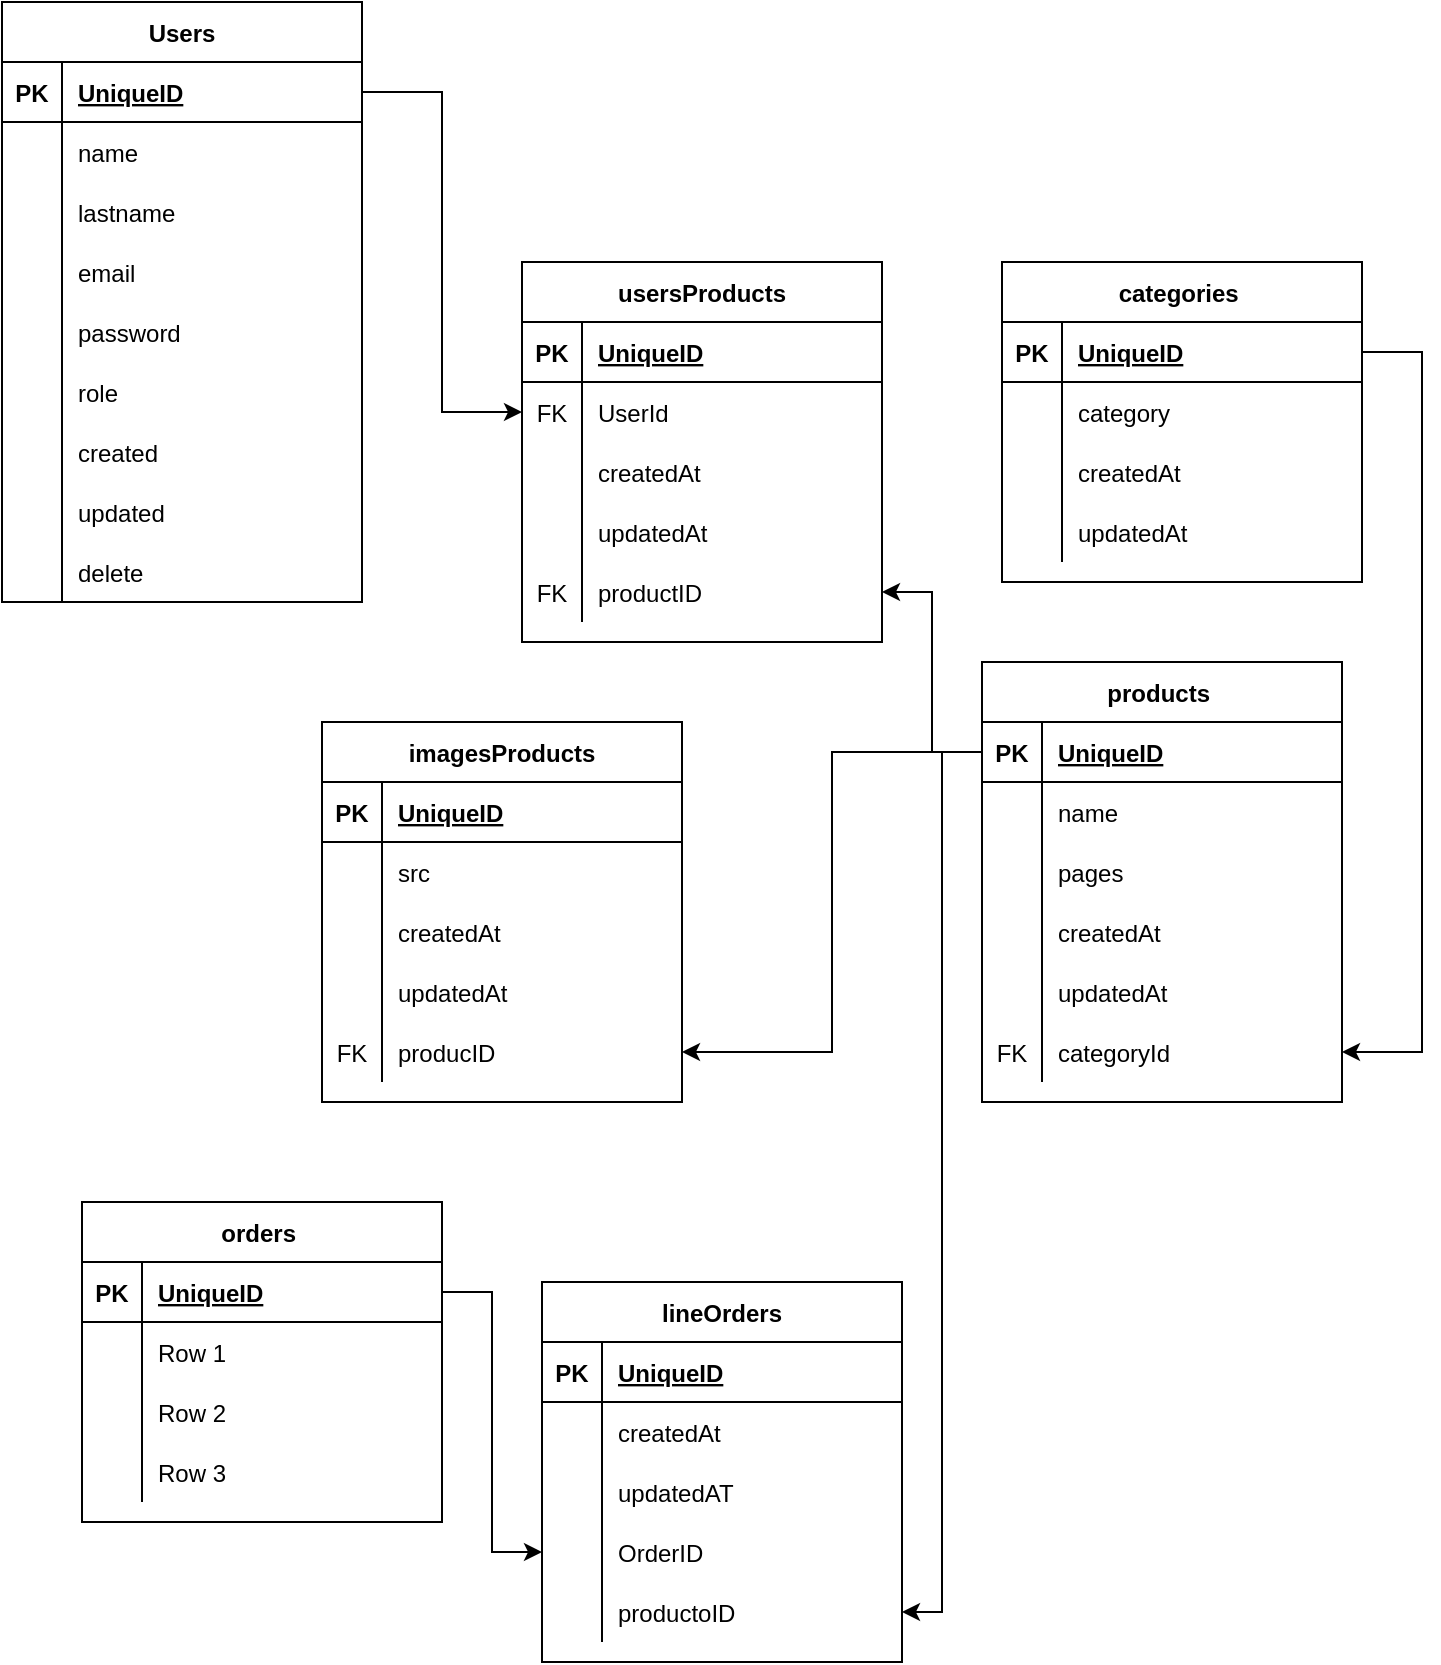 <mxfile version="14.4.8"><diagram id="wdU_R_w-4YhpzuKH8OA1" Name="Page-1"><mxGraphModel dx="1422" dy="766" grid="1" gridSize="10" guides="1" tooltips="1" connect="1" arrows="1" fold="1" page="1" pageScale="1" pageWidth="827" pageHeight="1169" math="0" shadow="0"><root><mxCell id="0"/><mxCell id="1" parent="0"/><mxCell id="D_lFzFRM88dTBD8EVdif-1" value="Users" style="shape=table;startSize=30;container=1;collapsible=1;childLayout=tableLayout;fixedRows=1;rowLines=0;fontStyle=1;align=center;resizeLast=1;" vertex="1" parent="1"><mxGeometry x="40" y="40" width="180" height="300" as="geometry"/></mxCell><mxCell id="D_lFzFRM88dTBD8EVdif-2" value="" style="shape=partialRectangle;collapsible=0;dropTarget=0;pointerEvents=0;fillColor=none;top=0;left=0;bottom=1;right=0;points=[[0,0.5],[1,0.5]];portConstraint=eastwest;" vertex="1" parent="D_lFzFRM88dTBD8EVdif-1"><mxGeometry y="30" width="180" height="30" as="geometry"/></mxCell><mxCell id="D_lFzFRM88dTBD8EVdif-3" value="PK" style="shape=partialRectangle;connectable=0;fillColor=none;top=0;left=0;bottom=0;right=0;fontStyle=1;overflow=hidden;" vertex="1" parent="D_lFzFRM88dTBD8EVdif-2"><mxGeometry width="30" height="30" as="geometry"/></mxCell><mxCell id="D_lFzFRM88dTBD8EVdif-4" value="UniqueID" style="shape=partialRectangle;connectable=0;fillColor=none;top=0;left=0;bottom=0;right=0;align=left;spacingLeft=6;fontStyle=5;overflow=hidden;" vertex="1" parent="D_lFzFRM88dTBD8EVdif-2"><mxGeometry x="30" width="150" height="30" as="geometry"/></mxCell><mxCell id="D_lFzFRM88dTBD8EVdif-5" value="" style="shape=partialRectangle;collapsible=0;dropTarget=0;pointerEvents=0;fillColor=none;top=0;left=0;bottom=0;right=0;points=[[0,0.5],[1,0.5]];portConstraint=eastwest;" vertex="1" parent="D_lFzFRM88dTBD8EVdif-1"><mxGeometry y="60" width="180" height="30" as="geometry"/></mxCell><mxCell id="D_lFzFRM88dTBD8EVdif-6" value="" style="shape=partialRectangle;connectable=0;fillColor=none;top=0;left=0;bottom=0;right=0;editable=1;overflow=hidden;" vertex="1" parent="D_lFzFRM88dTBD8EVdif-5"><mxGeometry width="30" height="30" as="geometry"/></mxCell><mxCell id="D_lFzFRM88dTBD8EVdif-7" value="name" style="shape=partialRectangle;connectable=0;fillColor=none;top=0;left=0;bottom=0;right=0;align=left;spacingLeft=6;overflow=hidden;" vertex="1" parent="D_lFzFRM88dTBD8EVdif-5"><mxGeometry x="30" width="150" height="30" as="geometry"/></mxCell><mxCell id="D_lFzFRM88dTBD8EVdif-8" value="" style="shape=partialRectangle;collapsible=0;dropTarget=0;pointerEvents=0;fillColor=none;top=0;left=0;bottom=0;right=0;points=[[0,0.5],[1,0.5]];portConstraint=eastwest;" vertex="1" parent="D_lFzFRM88dTBD8EVdif-1"><mxGeometry y="90" width="180" height="30" as="geometry"/></mxCell><mxCell id="D_lFzFRM88dTBD8EVdif-9" value="" style="shape=partialRectangle;connectable=0;fillColor=none;top=0;left=0;bottom=0;right=0;editable=1;overflow=hidden;" vertex="1" parent="D_lFzFRM88dTBD8EVdif-8"><mxGeometry width="30" height="30" as="geometry"/></mxCell><mxCell id="D_lFzFRM88dTBD8EVdif-10" value="lastname" style="shape=partialRectangle;connectable=0;fillColor=none;top=0;left=0;bottom=0;right=0;align=left;spacingLeft=6;overflow=hidden;" vertex="1" parent="D_lFzFRM88dTBD8EVdif-8"><mxGeometry x="30" width="150" height="30" as="geometry"/></mxCell><mxCell id="D_lFzFRM88dTBD8EVdif-11" value="" style="shape=partialRectangle;collapsible=0;dropTarget=0;pointerEvents=0;fillColor=none;top=0;left=0;bottom=0;right=0;points=[[0,0.5],[1,0.5]];portConstraint=eastwest;" vertex="1" parent="D_lFzFRM88dTBD8EVdif-1"><mxGeometry y="120" width="180" height="30" as="geometry"/></mxCell><mxCell id="D_lFzFRM88dTBD8EVdif-12" value="" style="shape=partialRectangle;connectable=0;fillColor=none;top=0;left=0;bottom=0;right=0;editable=1;overflow=hidden;" vertex="1" parent="D_lFzFRM88dTBD8EVdif-11"><mxGeometry width="30" height="30" as="geometry"/></mxCell><mxCell id="D_lFzFRM88dTBD8EVdif-13" value="email" style="shape=partialRectangle;connectable=0;fillColor=none;top=0;left=0;bottom=0;right=0;align=left;spacingLeft=6;overflow=hidden;" vertex="1" parent="D_lFzFRM88dTBD8EVdif-11"><mxGeometry x="30" width="150" height="30" as="geometry"/></mxCell><mxCell id="D_lFzFRM88dTBD8EVdif-29" value="" style="shape=partialRectangle;collapsible=0;dropTarget=0;pointerEvents=0;fillColor=none;top=0;left=0;bottom=0;right=0;points=[[0,0.5],[1,0.5]];portConstraint=eastwest;" vertex="1" parent="D_lFzFRM88dTBD8EVdif-1"><mxGeometry y="150" width="180" height="30" as="geometry"/></mxCell><mxCell id="D_lFzFRM88dTBD8EVdif-30" value="" style="shape=partialRectangle;connectable=0;fillColor=none;top=0;left=0;bottom=0;right=0;editable=1;overflow=hidden;" vertex="1" parent="D_lFzFRM88dTBD8EVdif-29"><mxGeometry width="30" height="30" as="geometry"/></mxCell><mxCell id="D_lFzFRM88dTBD8EVdif-31" value="password" style="shape=partialRectangle;connectable=0;fillColor=none;top=0;left=0;bottom=0;right=0;align=left;spacingLeft=6;overflow=hidden;" vertex="1" parent="D_lFzFRM88dTBD8EVdif-29"><mxGeometry x="30" width="150" height="30" as="geometry"/></mxCell><mxCell id="D_lFzFRM88dTBD8EVdif-48" value="" style="shape=partialRectangle;collapsible=0;dropTarget=0;pointerEvents=0;fillColor=none;top=0;left=0;bottom=0;right=0;points=[[0,0.5],[1,0.5]];portConstraint=eastwest;" vertex="1" parent="D_lFzFRM88dTBD8EVdif-1"><mxGeometry y="180" width="180" height="30" as="geometry"/></mxCell><mxCell id="D_lFzFRM88dTBD8EVdif-49" value="" style="shape=partialRectangle;connectable=0;fillColor=none;top=0;left=0;bottom=0;right=0;editable=1;overflow=hidden;" vertex="1" parent="D_lFzFRM88dTBD8EVdif-48"><mxGeometry width="30" height="30" as="geometry"/></mxCell><mxCell id="D_lFzFRM88dTBD8EVdif-50" value="role" style="shape=partialRectangle;connectable=0;fillColor=none;top=0;left=0;bottom=0;right=0;align=left;spacingLeft=6;overflow=hidden;" vertex="1" parent="D_lFzFRM88dTBD8EVdif-48"><mxGeometry x="30" width="150" height="30" as="geometry"/></mxCell><mxCell id="D_lFzFRM88dTBD8EVdif-51" value="" style="shape=partialRectangle;collapsible=0;dropTarget=0;pointerEvents=0;fillColor=none;top=0;left=0;bottom=0;right=0;points=[[0,0.5],[1,0.5]];portConstraint=eastwest;" vertex="1" parent="D_lFzFRM88dTBD8EVdif-1"><mxGeometry y="210" width="180" height="30" as="geometry"/></mxCell><mxCell id="D_lFzFRM88dTBD8EVdif-52" value="" style="shape=partialRectangle;connectable=0;fillColor=none;top=0;left=0;bottom=0;right=0;editable=1;overflow=hidden;" vertex="1" parent="D_lFzFRM88dTBD8EVdif-51"><mxGeometry width="30" height="30" as="geometry"/></mxCell><mxCell id="D_lFzFRM88dTBD8EVdif-53" value="created" style="shape=partialRectangle;connectable=0;fillColor=none;top=0;left=0;bottom=0;right=0;align=left;spacingLeft=6;overflow=hidden;" vertex="1" parent="D_lFzFRM88dTBD8EVdif-51"><mxGeometry x="30" width="150" height="30" as="geometry"/></mxCell><mxCell id="D_lFzFRM88dTBD8EVdif-54" value="" style="shape=partialRectangle;collapsible=0;dropTarget=0;pointerEvents=0;fillColor=none;top=0;left=0;bottom=0;right=0;points=[[0,0.5],[1,0.5]];portConstraint=eastwest;" vertex="1" parent="D_lFzFRM88dTBD8EVdif-1"><mxGeometry y="240" width="180" height="30" as="geometry"/></mxCell><mxCell id="D_lFzFRM88dTBD8EVdif-55" value="" style="shape=partialRectangle;connectable=0;fillColor=none;top=0;left=0;bottom=0;right=0;editable=1;overflow=hidden;" vertex="1" parent="D_lFzFRM88dTBD8EVdif-54"><mxGeometry width="30" height="30" as="geometry"/></mxCell><mxCell id="D_lFzFRM88dTBD8EVdif-56" value="updated" style="shape=partialRectangle;connectable=0;fillColor=none;top=0;left=0;bottom=0;right=0;align=left;spacingLeft=6;overflow=hidden;" vertex="1" parent="D_lFzFRM88dTBD8EVdif-54"><mxGeometry x="30" width="150" height="30" as="geometry"/></mxCell><mxCell id="D_lFzFRM88dTBD8EVdif-57" value="" style="shape=partialRectangle;collapsible=0;dropTarget=0;pointerEvents=0;fillColor=none;top=0;left=0;bottom=0;right=0;points=[[0,0.5],[1,0.5]];portConstraint=eastwest;" vertex="1" parent="D_lFzFRM88dTBD8EVdif-1"><mxGeometry y="270" width="180" height="30" as="geometry"/></mxCell><mxCell id="D_lFzFRM88dTBD8EVdif-58" value="" style="shape=partialRectangle;connectable=0;fillColor=none;top=0;left=0;bottom=0;right=0;editable=1;overflow=hidden;" vertex="1" parent="D_lFzFRM88dTBD8EVdif-57"><mxGeometry width="30" height="30" as="geometry"/></mxCell><mxCell id="D_lFzFRM88dTBD8EVdif-59" value="delete" style="shape=partialRectangle;connectable=0;fillColor=none;top=0;left=0;bottom=0;right=0;align=left;spacingLeft=6;overflow=hidden;" vertex="1" parent="D_lFzFRM88dTBD8EVdif-57"><mxGeometry x="30" width="150" height="30" as="geometry"/></mxCell><mxCell id="D_lFzFRM88dTBD8EVdif-102" style="edgeStyle=orthogonalEdgeStyle;rounded=0;orthogonalLoop=1;jettySize=auto;html=1;entryX=1;entryY=0.5;entryDx=0;entryDy=0;exitX=1;exitY=0.5;exitDx=0;exitDy=0;" edge="1" parent="1" source="D_lFzFRM88dTBD8EVdif-61" target="D_lFzFRM88dTBD8EVdif-83"><mxGeometry relative="1" as="geometry"><Array as="points"><mxPoint x="750" y="215"/><mxPoint x="750" y="565"/></Array></mxGeometry></mxCell><mxCell id="D_lFzFRM88dTBD8EVdif-60" value="categories " style="shape=table;startSize=30;container=1;collapsible=1;childLayout=tableLayout;fixedRows=1;rowLines=0;fontStyle=1;align=center;resizeLast=1;" vertex="1" parent="1"><mxGeometry x="540" y="170" width="180" height="160" as="geometry"/></mxCell><mxCell id="D_lFzFRM88dTBD8EVdif-61" value="" style="shape=partialRectangle;collapsible=0;dropTarget=0;pointerEvents=0;fillColor=none;top=0;left=0;bottom=1;right=0;points=[[0,0.5],[1,0.5]];portConstraint=eastwest;" vertex="1" parent="D_lFzFRM88dTBD8EVdif-60"><mxGeometry y="30" width="180" height="30" as="geometry"/></mxCell><mxCell id="D_lFzFRM88dTBD8EVdif-62" value="PK" style="shape=partialRectangle;connectable=0;fillColor=none;top=0;left=0;bottom=0;right=0;fontStyle=1;overflow=hidden;" vertex="1" parent="D_lFzFRM88dTBD8EVdif-61"><mxGeometry width="30" height="30" as="geometry"/></mxCell><mxCell id="D_lFzFRM88dTBD8EVdif-63" value="UniqueID" style="shape=partialRectangle;connectable=0;fillColor=none;top=0;left=0;bottom=0;right=0;align=left;spacingLeft=6;fontStyle=5;overflow=hidden;" vertex="1" parent="D_lFzFRM88dTBD8EVdif-61"><mxGeometry x="30" width="150" height="30" as="geometry"/></mxCell><mxCell id="D_lFzFRM88dTBD8EVdif-64" value="" style="shape=partialRectangle;collapsible=0;dropTarget=0;pointerEvents=0;fillColor=none;top=0;left=0;bottom=0;right=0;points=[[0,0.5],[1,0.5]];portConstraint=eastwest;" vertex="1" parent="D_lFzFRM88dTBD8EVdif-60"><mxGeometry y="60" width="180" height="30" as="geometry"/></mxCell><mxCell id="D_lFzFRM88dTBD8EVdif-65" value="" style="shape=partialRectangle;connectable=0;fillColor=none;top=0;left=0;bottom=0;right=0;editable=1;overflow=hidden;" vertex="1" parent="D_lFzFRM88dTBD8EVdif-64"><mxGeometry width="30" height="30" as="geometry"/></mxCell><mxCell id="D_lFzFRM88dTBD8EVdif-66" value="category" style="shape=partialRectangle;connectable=0;fillColor=none;top=0;left=0;bottom=0;right=0;align=left;spacingLeft=6;overflow=hidden;" vertex="1" parent="D_lFzFRM88dTBD8EVdif-64"><mxGeometry x="30" width="150" height="30" as="geometry"/></mxCell><mxCell id="D_lFzFRM88dTBD8EVdif-136" value="" style="shape=partialRectangle;collapsible=0;dropTarget=0;pointerEvents=0;fillColor=none;top=0;left=0;bottom=0;right=0;points=[[0,0.5],[1,0.5]];portConstraint=eastwest;" vertex="1" parent="D_lFzFRM88dTBD8EVdif-60"><mxGeometry y="90" width="180" height="30" as="geometry"/></mxCell><mxCell id="D_lFzFRM88dTBD8EVdif-137" value="" style="shape=partialRectangle;connectable=0;fillColor=none;top=0;left=0;bottom=0;right=0;editable=1;overflow=hidden;" vertex="1" parent="D_lFzFRM88dTBD8EVdif-136"><mxGeometry width="30" height="30" as="geometry"/></mxCell><mxCell id="D_lFzFRM88dTBD8EVdif-138" value="createdAt" style="shape=partialRectangle;connectable=0;fillColor=none;top=0;left=0;bottom=0;right=0;align=left;spacingLeft=6;overflow=hidden;" vertex="1" parent="D_lFzFRM88dTBD8EVdif-136"><mxGeometry x="30" width="150" height="30" as="geometry"/></mxCell><mxCell id="D_lFzFRM88dTBD8EVdif-139" value="" style="shape=partialRectangle;collapsible=0;dropTarget=0;pointerEvents=0;fillColor=none;top=0;left=0;bottom=0;right=0;points=[[0,0.5],[1,0.5]];portConstraint=eastwest;" vertex="1" parent="D_lFzFRM88dTBD8EVdif-60"><mxGeometry y="120" width="180" height="30" as="geometry"/></mxCell><mxCell id="D_lFzFRM88dTBD8EVdif-140" value="" style="shape=partialRectangle;connectable=0;fillColor=none;top=0;left=0;bottom=0;right=0;editable=1;overflow=hidden;" vertex="1" parent="D_lFzFRM88dTBD8EVdif-139"><mxGeometry width="30" height="30" as="geometry"/></mxCell><mxCell id="D_lFzFRM88dTBD8EVdif-141" value="updatedAt" style="shape=partialRectangle;connectable=0;fillColor=none;top=0;left=0;bottom=0;right=0;align=left;spacingLeft=6;overflow=hidden;" vertex="1" parent="D_lFzFRM88dTBD8EVdif-139"><mxGeometry x="30" width="150" height="30" as="geometry"/></mxCell><mxCell id="D_lFzFRM88dTBD8EVdif-73" value="products " style="shape=table;startSize=30;container=1;collapsible=1;childLayout=tableLayout;fixedRows=1;rowLines=0;fontStyle=1;align=center;resizeLast=1;" vertex="1" parent="1"><mxGeometry x="530" y="370" width="180" height="220" as="geometry"/></mxCell><mxCell id="D_lFzFRM88dTBD8EVdif-74" value="" style="shape=partialRectangle;collapsible=0;dropTarget=0;pointerEvents=0;fillColor=none;top=0;left=0;bottom=1;right=0;points=[[0,0.5],[1,0.5]];portConstraint=eastwest;" vertex="1" parent="D_lFzFRM88dTBD8EVdif-73"><mxGeometry y="30" width="180" height="30" as="geometry"/></mxCell><mxCell id="D_lFzFRM88dTBD8EVdif-75" value="PK" style="shape=partialRectangle;connectable=0;fillColor=none;top=0;left=0;bottom=0;right=0;fontStyle=1;overflow=hidden;" vertex="1" parent="D_lFzFRM88dTBD8EVdif-74"><mxGeometry width="30" height="30" as="geometry"/></mxCell><mxCell id="D_lFzFRM88dTBD8EVdif-76" value="UniqueID" style="shape=partialRectangle;connectable=0;fillColor=none;top=0;left=0;bottom=0;right=0;align=left;spacingLeft=6;fontStyle=5;overflow=hidden;" vertex="1" parent="D_lFzFRM88dTBD8EVdif-74"><mxGeometry x="30" width="150" height="30" as="geometry"/></mxCell><mxCell id="D_lFzFRM88dTBD8EVdif-77" value="" style="shape=partialRectangle;collapsible=0;dropTarget=0;pointerEvents=0;fillColor=none;top=0;left=0;bottom=0;right=0;points=[[0,0.5],[1,0.5]];portConstraint=eastwest;" vertex="1" parent="D_lFzFRM88dTBD8EVdif-73"><mxGeometry y="60" width="180" height="30" as="geometry"/></mxCell><mxCell id="D_lFzFRM88dTBD8EVdif-78" value="" style="shape=partialRectangle;connectable=0;fillColor=none;top=0;left=0;bottom=0;right=0;editable=1;overflow=hidden;" vertex="1" parent="D_lFzFRM88dTBD8EVdif-77"><mxGeometry width="30" height="30" as="geometry"/></mxCell><mxCell id="D_lFzFRM88dTBD8EVdif-79" value="name" style="shape=partialRectangle;connectable=0;fillColor=none;top=0;left=0;bottom=0;right=0;align=left;spacingLeft=6;overflow=hidden;" vertex="1" parent="D_lFzFRM88dTBD8EVdif-77"><mxGeometry x="30" width="150" height="30" as="geometry"/></mxCell><mxCell id="D_lFzFRM88dTBD8EVdif-80" value="" style="shape=partialRectangle;collapsible=0;dropTarget=0;pointerEvents=0;fillColor=none;top=0;left=0;bottom=0;right=0;points=[[0,0.5],[1,0.5]];portConstraint=eastwest;" vertex="1" parent="D_lFzFRM88dTBD8EVdif-73"><mxGeometry y="90" width="180" height="30" as="geometry"/></mxCell><mxCell id="D_lFzFRM88dTBD8EVdif-81" value="" style="shape=partialRectangle;connectable=0;fillColor=none;top=0;left=0;bottom=0;right=0;editable=1;overflow=hidden;" vertex="1" parent="D_lFzFRM88dTBD8EVdif-80"><mxGeometry width="30" height="30" as="geometry"/></mxCell><mxCell id="D_lFzFRM88dTBD8EVdif-82" value="pages" style="shape=partialRectangle;connectable=0;fillColor=none;top=0;left=0;bottom=0;right=0;align=left;spacingLeft=6;overflow=hidden;" vertex="1" parent="D_lFzFRM88dTBD8EVdif-80"><mxGeometry x="30" width="150" height="30" as="geometry"/></mxCell><mxCell id="D_lFzFRM88dTBD8EVdif-130" value="" style="shape=partialRectangle;collapsible=0;dropTarget=0;pointerEvents=0;fillColor=none;top=0;left=0;bottom=0;right=0;points=[[0,0.5],[1,0.5]];portConstraint=eastwest;" vertex="1" parent="D_lFzFRM88dTBD8EVdif-73"><mxGeometry y="120" width="180" height="30" as="geometry"/></mxCell><mxCell id="D_lFzFRM88dTBD8EVdif-131" value="" style="shape=partialRectangle;connectable=0;fillColor=none;top=0;left=0;bottom=0;right=0;editable=1;overflow=hidden;" vertex="1" parent="D_lFzFRM88dTBD8EVdif-130"><mxGeometry width="30" height="30" as="geometry"/></mxCell><mxCell id="D_lFzFRM88dTBD8EVdif-132" value="createdAt" style="shape=partialRectangle;connectable=0;fillColor=none;top=0;left=0;bottom=0;right=0;align=left;spacingLeft=6;overflow=hidden;" vertex="1" parent="D_lFzFRM88dTBD8EVdif-130"><mxGeometry x="30" width="150" height="30" as="geometry"/></mxCell><mxCell id="D_lFzFRM88dTBD8EVdif-133" value="" style="shape=partialRectangle;collapsible=0;dropTarget=0;pointerEvents=0;fillColor=none;top=0;left=0;bottom=0;right=0;points=[[0,0.5],[1,0.5]];portConstraint=eastwest;" vertex="1" parent="D_lFzFRM88dTBD8EVdif-73"><mxGeometry y="150" width="180" height="30" as="geometry"/></mxCell><mxCell id="D_lFzFRM88dTBD8EVdif-134" value="" style="shape=partialRectangle;connectable=0;fillColor=none;top=0;left=0;bottom=0;right=0;editable=1;overflow=hidden;" vertex="1" parent="D_lFzFRM88dTBD8EVdif-133"><mxGeometry width="30" height="30" as="geometry"/></mxCell><mxCell id="D_lFzFRM88dTBD8EVdif-135" value="updatedAt" style="shape=partialRectangle;connectable=0;fillColor=none;top=0;left=0;bottom=0;right=0;align=left;spacingLeft=6;overflow=hidden;" vertex="1" parent="D_lFzFRM88dTBD8EVdif-133"><mxGeometry x="30" width="150" height="30" as="geometry"/></mxCell><mxCell id="D_lFzFRM88dTBD8EVdif-83" value="" style="shape=partialRectangle;collapsible=0;dropTarget=0;pointerEvents=0;fillColor=none;top=0;left=0;bottom=0;right=0;points=[[0,0.5],[1,0.5]];portConstraint=eastwest;" vertex="1" parent="D_lFzFRM88dTBD8EVdif-73"><mxGeometry y="180" width="180" height="30" as="geometry"/></mxCell><mxCell id="D_lFzFRM88dTBD8EVdif-84" value="FK" style="shape=partialRectangle;connectable=0;fillColor=none;top=0;left=0;bottom=0;right=0;editable=1;overflow=hidden;" vertex="1" parent="D_lFzFRM88dTBD8EVdif-83"><mxGeometry width="30" height="30" as="geometry"/></mxCell><mxCell id="D_lFzFRM88dTBD8EVdif-85" value="categoryId" style="shape=partialRectangle;connectable=0;fillColor=none;top=0;left=0;bottom=0;right=0;align=left;spacingLeft=6;overflow=hidden;" vertex="1" parent="D_lFzFRM88dTBD8EVdif-83"><mxGeometry x="30" width="150" height="30" as="geometry"/></mxCell><mxCell id="D_lFzFRM88dTBD8EVdif-86" value="usersProducts" style="shape=table;startSize=30;container=1;collapsible=1;childLayout=tableLayout;fixedRows=1;rowLines=0;fontStyle=1;align=center;resizeLast=1;" vertex="1" parent="1"><mxGeometry x="300" y="170" width="180" height="190" as="geometry"/></mxCell><mxCell id="D_lFzFRM88dTBD8EVdif-87" value="" style="shape=partialRectangle;collapsible=0;dropTarget=0;pointerEvents=0;fillColor=none;top=0;left=0;bottom=1;right=0;points=[[0,0.5],[1,0.5]];portConstraint=eastwest;" vertex="1" parent="D_lFzFRM88dTBD8EVdif-86"><mxGeometry y="30" width="180" height="30" as="geometry"/></mxCell><mxCell id="D_lFzFRM88dTBD8EVdif-88" value="PK" style="shape=partialRectangle;connectable=0;fillColor=none;top=0;left=0;bottom=0;right=0;fontStyle=1;overflow=hidden;" vertex="1" parent="D_lFzFRM88dTBD8EVdif-87"><mxGeometry width="30" height="30" as="geometry"/></mxCell><mxCell id="D_lFzFRM88dTBD8EVdif-89" value="UniqueID" style="shape=partialRectangle;connectable=0;fillColor=none;top=0;left=0;bottom=0;right=0;align=left;spacingLeft=6;fontStyle=5;overflow=hidden;" vertex="1" parent="D_lFzFRM88dTBD8EVdif-87"><mxGeometry x="30" width="150" height="30" as="geometry"/></mxCell><mxCell id="D_lFzFRM88dTBD8EVdif-93" value="" style="shape=partialRectangle;collapsible=0;dropTarget=0;pointerEvents=0;fillColor=none;top=0;left=0;bottom=0;right=0;points=[[0,0.5],[1,0.5]];portConstraint=eastwest;" vertex="1" parent="D_lFzFRM88dTBD8EVdif-86"><mxGeometry y="60" width="180" height="30" as="geometry"/></mxCell><mxCell id="D_lFzFRM88dTBD8EVdif-94" value="FK" style="shape=partialRectangle;connectable=0;fillColor=none;top=0;left=0;bottom=0;right=0;editable=1;overflow=hidden;" vertex="1" parent="D_lFzFRM88dTBD8EVdif-93"><mxGeometry width="30" height="30" as="geometry"/></mxCell><mxCell id="D_lFzFRM88dTBD8EVdif-95" value="UserId" style="shape=partialRectangle;connectable=0;fillColor=none;top=0;left=0;bottom=0;right=0;align=left;spacingLeft=6;overflow=hidden;" vertex="1" parent="D_lFzFRM88dTBD8EVdif-93"><mxGeometry x="30" width="150" height="30" as="geometry"/></mxCell><mxCell id="D_lFzFRM88dTBD8EVdif-152" value="" style="shape=partialRectangle;collapsible=0;dropTarget=0;pointerEvents=0;fillColor=none;top=0;left=0;bottom=0;right=0;points=[[0,0.5],[1,0.5]];portConstraint=eastwest;" vertex="1" parent="D_lFzFRM88dTBD8EVdif-86"><mxGeometry y="90" width="180" height="30" as="geometry"/></mxCell><mxCell id="D_lFzFRM88dTBD8EVdif-153" value="" style="shape=partialRectangle;connectable=0;fillColor=none;top=0;left=0;bottom=0;right=0;editable=1;overflow=hidden;" vertex="1" parent="D_lFzFRM88dTBD8EVdif-152"><mxGeometry width="30" height="30" as="geometry"/></mxCell><mxCell id="D_lFzFRM88dTBD8EVdif-154" value="createdAt" style="shape=partialRectangle;connectable=0;fillColor=none;top=0;left=0;bottom=0;right=0;align=left;spacingLeft=6;overflow=hidden;" vertex="1" parent="D_lFzFRM88dTBD8EVdif-152"><mxGeometry x="30" width="150" height="30" as="geometry"/></mxCell><mxCell id="D_lFzFRM88dTBD8EVdif-155" value="" style="shape=partialRectangle;collapsible=0;dropTarget=0;pointerEvents=0;fillColor=none;top=0;left=0;bottom=0;right=0;points=[[0,0.5],[1,0.5]];portConstraint=eastwest;" vertex="1" parent="D_lFzFRM88dTBD8EVdif-86"><mxGeometry y="120" width="180" height="30" as="geometry"/></mxCell><mxCell id="D_lFzFRM88dTBD8EVdif-156" value="" style="shape=partialRectangle;connectable=0;fillColor=none;top=0;left=0;bottom=0;right=0;editable=1;overflow=hidden;" vertex="1" parent="D_lFzFRM88dTBD8EVdif-155"><mxGeometry width="30" height="30" as="geometry"/></mxCell><mxCell id="D_lFzFRM88dTBD8EVdif-157" value="updatedAt" style="shape=partialRectangle;connectable=0;fillColor=none;top=0;left=0;bottom=0;right=0;align=left;spacingLeft=6;overflow=hidden;" vertex="1" parent="D_lFzFRM88dTBD8EVdif-155"><mxGeometry x="30" width="150" height="30" as="geometry"/></mxCell><mxCell id="D_lFzFRM88dTBD8EVdif-96" value="" style="shape=partialRectangle;collapsible=0;dropTarget=0;pointerEvents=0;fillColor=none;top=0;left=0;bottom=0;right=0;points=[[0,0.5],[1,0.5]];portConstraint=eastwest;" vertex="1" parent="D_lFzFRM88dTBD8EVdif-86"><mxGeometry y="150" width="180" height="30" as="geometry"/></mxCell><mxCell id="D_lFzFRM88dTBD8EVdif-97" value="FK" style="shape=partialRectangle;connectable=0;fillColor=none;top=0;left=0;bottom=0;right=0;editable=1;overflow=hidden;" vertex="1" parent="D_lFzFRM88dTBD8EVdif-96"><mxGeometry width="30" height="30" as="geometry"/></mxCell><mxCell id="D_lFzFRM88dTBD8EVdif-98" value="productID" style="shape=partialRectangle;connectable=0;fillColor=none;top=0;left=0;bottom=0;right=0;align=left;spacingLeft=6;overflow=hidden;" vertex="1" parent="D_lFzFRM88dTBD8EVdif-96"><mxGeometry x="30" width="150" height="30" as="geometry"/></mxCell><mxCell id="D_lFzFRM88dTBD8EVdif-100" style="edgeStyle=orthogonalEdgeStyle;rounded=0;orthogonalLoop=1;jettySize=auto;html=1;exitX=1;exitY=0.5;exitDx=0;exitDy=0;entryX=0;entryY=0.5;entryDx=0;entryDy=0;" edge="1" parent="1" source="D_lFzFRM88dTBD8EVdif-2" target="D_lFzFRM88dTBD8EVdif-93"><mxGeometry relative="1" as="geometry"/></mxCell><mxCell id="D_lFzFRM88dTBD8EVdif-101" style="edgeStyle=orthogonalEdgeStyle;rounded=0;orthogonalLoop=1;jettySize=auto;html=1;exitX=0;exitY=0.5;exitDx=0;exitDy=0;" edge="1" parent="1" source="D_lFzFRM88dTBD8EVdif-74" target="D_lFzFRM88dTBD8EVdif-96"><mxGeometry relative="1" as="geometry"/></mxCell><mxCell id="D_lFzFRM88dTBD8EVdif-103" value="imagesProducts" style="shape=table;startSize=30;container=1;collapsible=1;childLayout=tableLayout;fixedRows=1;rowLines=0;fontStyle=1;align=center;resizeLast=1;" vertex="1" parent="1"><mxGeometry x="200" y="400" width="180" height="190" as="geometry"/></mxCell><mxCell id="D_lFzFRM88dTBD8EVdif-104" value="" style="shape=partialRectangle;collapsible=0;dropTarget=0;pointerEvents=0;fillColor=none;top=0;left=0;bottom=1;right=0;points=[[0,0.5],[1,0.5]];portConstraint=eastwest;" vertex="1" parent="D_lFzFRM88dTBD8EVdif-103"><mxGeometry y="30" width="180" height="30" as="geometry"/></mxCell><mxCell id="D_lFzFRM88dTBD8EVdif-105" value="PK" style="shape=partialRectangle;connectable=0;fillColor=none;top=0;left=0;bottom=0;right=0;fontStyle=1;overflow=hidden;" vertex="1" parent="D_lFzFRM88dTBD8EVdif-104"><mxGeometry width="30" height="30" as="geometry"/></mxCell><mxCell id="D_lFzFRM88dTBD8EVdif-106" value="UniqueID" style="shape=partialRectangle;connectable=0;fillColor=none;top=0;left=0;bottom=0;right=0;align=left;spacingLeft=6;fontStyle=5;overflow=hidden;" vertex="1" parent="D_lFzFRM88dTBD8EVdif-104"><mxGeometry x="30" width="150" height="30" as="geometry"/></mxCell><mxCell id="D_lFzFRM88dTBD8EVdif-107" value="" style="shape=partialRectangle;collapsible=0;dropTarget=0;pointerEvents=0;fillColor=none;top=0;left=0;bottom=0;right=0;points=[[0,0.5],[1,0.5]];portConstraint=eastwest;" vertex="1" parent="D_lFzFRM88dTBD8EVdif-103"><mxGeometry y="60" width="180" height="30" as="geometry"/></mxCell><mxCell id="D_lFzFRM88dTBD8EVdif-108" value="" style="shape=partialRectangle;connectable=0;fillColor=none;top=0;left=0;bottom=0;right=0;editable=1;overflow=hidden;" vertex="1" parent="D_lFzFRM88dTBD8EVdif-107"><mxGeometry width="30" height="30" as="geometry"/></mxCell><mxCell id="D_lFzFRM88dTBD8EVdif-109" value="src" style="shape=partialRectangle;connectable=0;fillColor=none;top=0;left=0;bottom=0;right=0;align=left;spacingLeft=6;overflow=hidden;" vertex="1" parent="D_lFzFRM88dTBD8EVdif-107"><mxGeometry x="30" width="150" height="30" as="geometry"/></mxCell><mxCell id="D_lFzFRM88dTBD8EVdif-168" value="" style="shape=partialRectangle;collapsible=0;dropTarget=0;pointerEvents=0;fillColor=none;top=0;left=0;bottom=0;right=0;points=[[0,0.5],[1,0.5]];portConstraint=eastwest;" vertex="1" parent="D_lFzFRM88dTBD8EVdif-103"><mxGeometry y="90" width="180" height="30" as="geometry"/></mxCell><mxCell id="D_lFzFRM88dTBD8EVdif-169" value="" style="shape=partialRectangle;connectable=0;fillColor=none;top=0;left=0;bottom=0;right=0;editable=1;overflow=hidden;" vertex="1" parent="D_lFzFRM88dTBD8EVdif-168"><mxGeometry width="30" height="30" as="geometry"/></mxCell><mxCell id="D_lFzFRM88dTBD8EVdif-170" value="createdAt" style="shape=partialRectangle;connectable=0;fillColor=none;top=0;left=0;bottom=0;right=0;align=left;spacingLeft=6;overflow=hidden;" vertex="1" parent="D_lFzFRM88dTBD8EVdif-168"><mxGeometry x="30" width="150" height="30" as="geometry"/></mxCell><mxCell id="D_lFzFRM88dTBD8EVdif-171" value="" style="shape=partialRectangle;collapsible=0;dropTarget=0;pointerEvents=0;fillColor=none;top=0;left=0;bottom=0;right=0;points=[[0,0.5],[1,0.5]];portConstraint=eastwest;" vertex="1" parent="D_lFzFRM88dTBD8EVdif-103"><mxGeometry y="120" width="180" height="30" as="geometry"/></mxCell><mxCell id="D_lFzFRM88dTBD8EVdif-172" value="" style="shape=partialRectangle;connectable=0;fillColor=none;top=0;left=0;bottom=0;right=0;editable=1;overflow=hidden;" vertex="1" parent="D_lFzFRM88dTBD8EVdif-171"><mxGeometry width="30" height="30" as="geometry"/></mxCell><mxCell id="D_lFzFRM88dTBD8EVdif-173" value="updatedAt" style="shape=partialRectangle;connectable=0;fillColor=none;top=0;left=0;bottom=0;right=0;align=left;spacingLeft=6;overflow=hidden;" vertex="1" parent="D_lFzFRM88dTBD8EVdif-171"><mxGeometry x="30" width="150" height="30" as="geometry"/></mxCell><mxCell id="D_lFzFRM88dTBD8EVdif-110" value="" style="shape=partialRectangle;collapsible=0;dropTarget=0;pointerEvents=0;fillColor=none;top=0;left=0;bottom=0;right=0;points=[[0,0.5],[1,0.5]];portConstraint=eastwest;" vertex="1" parent="D_lFzFRM88dTBD8EVdif-103"><mxGeometry y="150" width="180" height="30" as="geometry"/></mxCell><mxCell id="D_lFzFRM88dTBD8EVdif-111" value="FK" style="shape=partialRectangle;connectable=0;fillColor=none;top=0;left=0;bottom=0;right=0;editable=1;overflow=hidden;" vertex="1" parent="D_lFzFRM88dTBD8EVdif-110"><mxGeometry width="30" height="30" as="geometry"/></mxCell><mxCell id="D_lFzFRM88dTBD8EVdif-112" value="producID" style="shape=partialRectangle;connectable=0;fillColor=none;top=0;left=0;bottom=0;right=0;align=left;spacingLeft=6;overflow=hidden;" vertex="1" parent="D_lFzFRM88dTBD8EVdif-110"><mxGeometry x="30" width="150" height="30" as="geometry"/></mxCell><mxCell id="D_lFzFRM88dTBD8EVdif-116" style="edgeStyle=orthogonalEdgeStyle;rounded=0;orthogonalLoop=1;jettySize=auto;html=1;entryX=1;entryY=0.5;entryDx=0;entryDy=0;" edge="1" parent="1" source="D_lFzFRM88dTBD8EVdif-74" target="D_lFzFRM88dTBD8EVdif-110"><mxGeometry relative="1" as="geometry"/></mxCell><mxCell id="D_lFzFRM88dTBD8EVdif-117" value="orders " style="shape=table;startSize=30;container=1;collapsible=1;childLayout=tableLayout;fixedRows=1;rowLines=0;fontStyle=1;align=center;resizeLast=1;" vertex="1" parent="1"><mxGeometry x="80" y="640" width="180" height="160" as="geometry"/></mxCell><mxCell id="D_lFzFRM88dTBD8EVdif-118" value="" style="shape=partialRectangle;collapsible=0;dropTarget=0;pointerEvents=0;fillColor=none;top=0;left=0;bottom=1;right=0;points=[[0,0.5],[1,0.5]];portConstraint=eastwest;" vertex="1" parent="D_lFzFRM88dTBD8EVdif-117"><mxGeometry y="30" width="180" height="30" as="geometry"/></mxCell><mxCell id="D_lFzFRM88dTBD8EVdif-119" value="PK" style="shape=partialRectangle;connectable=0;fillColor=none;top=0;left=0;bottom=0;right=0;fontStyle=1;overflow=hidden;" vertex="1" parent="D_lFzFRM88dTBD8EVdif-118"><mxGeometry width="30" height="30" as="geometry"/></mxCell><mxCell id="D_lFzFRM88dTBD8EVdif-120" value="UniqueID" style="shape=partialRectangle;connectable=0;fillColor=none;top=0;left=0;bottom=0;right=0;align=left;spacingLeft=6;fontStyle=5;overflow=hidden;" vertex="1" parent="D_lFzFRM88dTBD8EVdif-118"><mxGeometry x="30" width="150" height="30" as="geometry"/></mxCell><mxCell id="D_lFzFRM88dTBD8EVdif-121" value="" style="shape=partialRectangle;collapsible=0;dropTarget=0;pointerEvents=0;fillColor=none;top=0;left=0;bottom=0;right=0;points=[[0,0.5],[1,0.5]];portConstraint=eastwest;" vertex="1" parent="D_lFzFRM88dTBD8EVdif-117"><mxGeometry y="60" width="180" height="30" as="geometry"/></mxCell><mxCell id="D_lFzFRM88dTBD8EVdif-122" value="" style="shape=partialRectangle;connectable=0;fillColor=none;top=0;left=0;bottom=0;right=0;editable=1;overflow=hidden;" vertex="1" parent="D_lFzFRM88dTBD8EVdif-121"><mxGeometry width="30" height="30" as="geometry"/></mxCell><mxCell id="D_lFzFRM88dTBD8EVdif-123" value="Row 1" style="shape=partialRectangle;connectable=0;fillColor=none;top=0;left=0;bottom=0;right=0;align=left;spacingLeft=6;overflow=hidden;" vertex="1" parent="D_lFzFRM88dTBD8EVdif-121"><mxGeometry x="30" width="150" height="30" as="geometry"/></mxCell><mxCell id="D_lFzFRM88dTBD8EVdif-124" value="" style="shape=partialRectangle;collapsible=0;dropTarget=0;pointerEvents=0;fillColor=none;top=0;left=0;bottom=0;right=0;points=[[0,0.5],[1,0.5]];portConstraint=eastwest;" vertex="1" parent="D_lFzFRM88dTBD8EVdif-117"><mxGeometry y="90" width="180" height="30" as="geometry"/></mxCell><mxCell id="D_lFzFRM88dTBD8EVdif-125" value="" style="shape=partialRectangle;connectable=0;fillColor=none;top=0;left=0;bottom=0;right=0;editable=1;overflow=hidden;" vertex="1" parent="D_lFzFRM88dTBD8EVdif-124"><mxGeometry width="30" height="30" as="geometry"/></mxCell><mxCell id="D_lFzFRM88dTBD8EVdif-126" value="Row 2" style="shape=partialRectangle;connectable=0;fillColor=none;top=0;left=0;bottom=0;right=0;align=left;spacingLeft=6;overflow=hidden;" vertex="1" parent="D_lFzFRM88dTBD8EVdif-124"><mxGeometry x="30" width="150" height="30" as="geometry"/></mxCell><mxCell id="D_lFzFRM88dTBD8EVdif-127" value="" style="shape=partialRectangle;collapsible=0;dropTarget=0;pointerEvents=0;fillColor=none;top=0;left=0;bottom=0;right=0;points=[[0,0.5],[1,0.5]];portConstraint=eastwest;" vertex="1" parent="D_lFzFRM88dTBD8EVdif-117"><mxGeometry y="120" width="180" height="30" as="geometry"/></mxCell><mxCell id="D_lFzFRM88dTBD8EVdif-128" value="" style="shape=partialRectangle;connectable=0;fillColor=none;top=0;left=0;bottom=0;right=0;editable=1;overflow=hidden;" vertex="1" parent="D_lFzFRM88dTBD8EVdif-127"><mxGeometry width="30" height="30" as="geometry"/></mxCell><mxCell id="D_lFzFRM88dTBD8EVdif-129" value="Row 3" style="shape=partialRectangle;connectable=0;fillColor=none;top=0;left=0;bottom=0;right=0;align=left;spacingLeft=6;overflow=hidden;" vertex="1" parent="D_lFzFRM88dTBD8EVdif-127"><mxGeometry x="30" width="150" height="30" as="geometry"/></mxCell><mxCell id="D_lFzFRM88dTBD8EVdif-174" value="lineOrders" style="shape=table;startSize=30;container=1;collapsible=1;childLayout=tableLayout;fixedRows=1;rowLines=0;fontStyle=1;align=center;resizeLast=1;" vertex="1" parent="1"><mxGeometry x="310" y="680" width="180" height="190" as="geometry"/></mxCell><mxCell id="D_lFzFRM88dTBD8EVdif-175" value="" style="shape=partialRectangle;collapsible=0;dropTarget=0;pointerEvents=0;fillColor=none;top=0;left=0;bottom=1;right=0;points=[[0,0.5],[1,0.5]];portConstraint=eastwest;" vertex="1" parent="D_lFzFRM88dTBD8EVdif-174"><mxGeometry y="30" width="180" height="30" as="geometry"/></mxCell><mxCell id="D_lFzFRM88dTBD8EVdif-176" value="PK" style="shape=partialRectangle;connectable=0;fillColor=none;top=0;left=0;bottom=0;right=0;fontStyle=1;overflow=hidden;" vertex="1" parent="D_lFzFRM88dTBD8EVdif-175"><mxGeometry width="30" height="30" as="geometry"/></mxCell><mxCell id="D_lFzFRM88dTBD8EVdif-177" value="UniqueID" style="shape=partialRectangle;connectable=0;fillColor=none;top=0;left=0;bottom=0;right=0;align=left;spacingLeft=6;fontStyle=5;overflow=hidden;" vertex="1" parent="D_lFzFRM88dTBD8EVdif-175"><mxGeometry x="30" width="150" height="30" as="geometry"/></mxCell><mxCell id="D_lFzFRM88dTBD8EVdif-178" value="" style="shape=partialRectangle;collapsible=0;dropTarget=0;pointerEvents=0;fillColor=none;top=0;left=0;bottom=0;right=0;points=[[0,0.5],[1,0.5]];portConstraint=eastwest;" vertex="1" parent="D_lFzFRM88dTBD8EVdif-174"><mxGeometry y="60" width="180" height="30" as="geometry"/></mxCell><mxCell id="D_lFzFRM88dTBD8EVdif-179" value="" style="shape=partialRectangle;connectable=0;fillColor=none;top=0;left=0;bottom=0;right=0;editable=1;overflow=hidden;" vertex="1" parent="D_lFzFRM88dTBD8EVdif-178"><mxGeometry width="30" height="30" as="geometry"/></mxCell><mxCell id="D_lFzFRM88dTBD8EVdif-180" value="createdAt" style="shape=partialRectangle;connectable=0;fillColor=none;top=0;left=0;bottom=0;right=0;align=left;spacingLeft=6;overflow=hidden;" vertex="1" parent="D_lFzFRM88dTBD8EVdif-178"><mxGeometry x="30" width="150" height="30" as="geometry"/></mxCell><mxCell id="D_lFzFRM88dTBD8EVdif-181" value="" style="shape=partialRectangle;collapsible=0;dropTarget=0;pointerEvents=0;fillColor=none;top=0;left=0;bottom=0;right=0;points=[[0,0.5],[1,0.5]];portConstraint=eastwest;" vertex="1" parent="D_lFzFRM88dTBD8EVdif-174"><mxGeometry y="90" width="180" height="30" as="geometry"/></mxCell><mxCell id="D_lFzFRM88dTBD8EVdif-182" value="" style="shape=partialRectangle;connectable=0;fillColor=none;top=0;left=0;bottom=0;right=0;editable=1;overflow=hidden;" vertex="1" parent="D_lFzFRM88dTBD8EVdif-181"><mxGeometry width="30" height="30" as="geometry"/></mxCell><mxCell id="D_lFzFRM88dTBD8EVdif-183" value="updatedAT" style="shape=partialRectangle;connectable=0;fillColor=none;top=0;left=0;bottom=0;right=0;align=left;spacingLeft=6;overflow=hidden;" vertex="1" parent="D_lFzFRM88dTBD8EVdif-181"><mxGeometry x="30" width="150" height="30" as="geometry"/></mxCell><mxCell id="D_lFzFRM88dTBD8EVdif-184" value="" style="shape=partialRectangle;collapsible=0;dropTarget=0;pointerEvents=0;fillColor=none;top=0;left=0;bottom=0;right=0;points=[[0,0.5],[1,0.5]];portConstraint=eastwest;" vertex="1" parent="D_lFzFRM88dTBD8EVdif-174"><mxGeometry y="120" width="180" height="30" as="geometry"/></mxCell><mxCell id="D_lFzFRM88dTBD8EVdif-185" value="" style="shape=partialRectangle;connectable=0;fillColor=none;top=0;left=0;bottom=0;right=0;editable=1;overflow=hidden;" vertex="1" parent="D_lFzFRM88dTBD8EVdif-184"><mxGeometry width="30" height="30" as="geometry"/></mxCell><mxCell id="D_lFzFRM88dTBD8EVdif-186" value="OrderID" style="shape=partialRectangle;connectable=0;fillColor=none;top=0;left=0;bottom=0;right=0;align=left;spacingLeft=6;overflow=hidden;" vertex="1" parent="D_lFzFRM88dTBD8EVdif-184"><mxGeometry x="30" width="150" height="30" as="geometry"/></mxCell><mxCell id="D_lFzFRM88dTBD8EVdif-187" value="" style="shape=partialRectangle;collapsible=0;dropTarget=0;pointerEvents=0;fillColor=none;top=0;left=0;bottom=0;right=0;points=[[0,0.5],[1,0.5]];portConstraint=eastwest;" vertex="1" parent="D_lFzFRM88dTBD8EVdif-174"><mxGeometry y="150" width="180" height="30" as="geometry"/></mxCell><mxCell id="D_lFzFRM88dTBD8EVdif-188" value="" style="shape=partialRectangle;connectable=0;fillColor=none;top=0;left=0;bottom=0;right=0;editable=1;overflow=hidden;" vertex="1" parent="D_lFzFRM88dTBD8EVdif-187"><mxGeometry width="30" height="30" as="geometry"/></mxCell><mxCell id="D_lFzFRM88dTBD8EVdif-189" value="productoID" style="shape=partialRectangle;connectable=0;fillColor=none;top=0;left=0;bottom=0;right=0;align=left;spacingLeft=6;overflow=hidden;" vertex="1" parent="D_lFzFRM88dTBD8EVdif-187"><mxGeometry x="30" width="150" height="30" as="geometry"/></mxCell><mxCell id="D_lFzFRM88dTBD8EVdif-190" style="edgeStyle=orthogonalEdgeStyle;rounded=0;orthogonalLoop=1;jettySize=auto;html=1;entryX=1;entryY=0.5;entryDx=0;entryDy=0;" edge="1" parent="1" source="D_lFzFRM88dTBD8EVdif-74" target="D_lFzFRM88dTBD8EVdif-187"><mxGeometry relative="1" as="geometry"/></mxCell><mxCell id="D_lFzFRM88dTBD8EVdif-191" style="edgeStyle=orthogonalEdgeStyle;rounded=0;orthogonalLoop=1;jettySize=auto;html=1;entryX=0;entryY=0.5;entryDx=0;entryDy=0;" edge="1" parent="1" source="D_lFzFRM88dTBD8EVdif-118" target="D_lFzFRM88dTBD8EVdif-184"><mxGeometry relative="1" as="geometry"/></mxCell></root></mxGraphModel></diagram></mxfile>